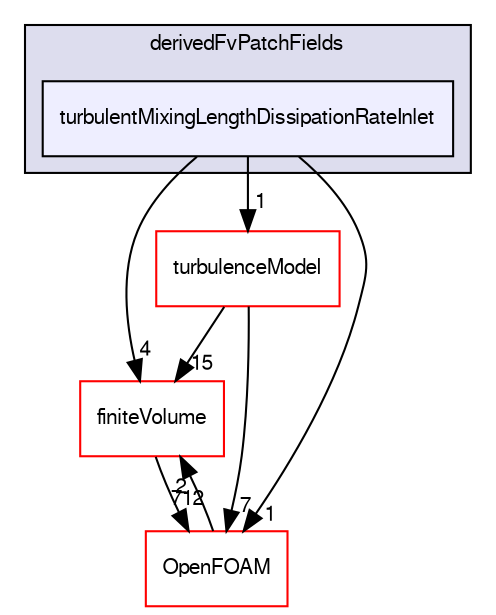 digraph "src/turbulenceModels/incompressible/RAS/derivedFvPatchFields/turbulentMixingLengthDissipationRateInlet" {
  bgcolor=transparent;
  compound=true
  node [ fontsize="10", fontname="FreeSans"];
  edge [ labelfontsize="10", labelfontname="FreeSans"];
  subgraph clusterdir_3b6d00bc2053b93d6f11a62c434cd6ae {
    graph [ bgcolor="#ddddee", pencolor="black", label="derivedFvPatchFields" fontname="FreeSans", fontsize="10", URL="dir_3b6d00bc2053b93d6f11a62c434cd6ae.html"]
  dir_3c5cc2d92167b8abab073dc7d59b54b9 [shape=box, label="turbulentMixingLengthDissipationRateInlet", style="filled", fillcolor="#eeeeff", pencolor="black", URL="dir_3c5cc2d92167b8abab073dc7d59b54b9.html"];
  }
  dir_9bd15774b555cf7259a6fa18f99fe99b [shape=box label="finiteVolume" color="red" URL="dir_9bd15774b555cf7259a6fa18f99fe99b.html"];
  dir_e925f7b23c72cb9afcc935be7ce496fe [shape=box label="turbulenceModel" color="red" URL="dir_e925f7b23c72cb9afcc935be7ce496fe.html"];
  dir_c5473ff19b20e6ec4dfe5c310b3778a8 [shape=box label="OpenFOAM" color="red" URL="dir_c5473ff19b20e6ec4dfe5c310b3778a8.html"];
  dir_9bd15774b555cf7259a6fa18f99fe99b->dir_c5473ff19b20e6ec4dfe5c310b3778a8 [headlabel="712", labeldistance=1.5 headhref="dir_000749_001732.html"];
  dir_3c5cc2d92167b8abab073dc7d59b54b9->dir_9bd15774b555cf7259a6fa18f99fe99b [headlabel="4", labeldistance=1.5 headhref="dir_002867_000749.html"];
  dir_3c5cc2d92167b8abab073dc7d59b54b9->dir_e925f7b23c72cb9afcc935be7ce496fe [headlabel="1", labeldistance=1.5 headhref="dir_002867_000605.html"];
  dir_3c5cc2d92167b8abab073dc7d59b54b9->dir_c5473ff19b20e6ec4dfe5c310b3778a8 [headlabel="1", labeldistance=1.5 headhref="dir_002867_001732.html"];
  dir_e925f7b23c72cb9afcc935be7ce496fe->dir_9bd15774b555cf7259a6fa18f99fe99b [headlabel="15", labeldistance=1.5 headhref="dir_000605_000749.html"];
  dir_e925f7b23c72cb9afcc935be7ce496fe->dir_c5473ff19b20e6ec4dfe5c310b3778a8 [headlabel="7", labeldistance=1.5 headhref="dir_000605_001732.html"];
  dir_c5473ff19b20e6ec4dfe5c310b3778a8->dir_9bd15774b555cf7259a6fa18f99fe99b [headlabel="2", labeldistance=1.5 headhref="dir_001732_000749.html"];
}
